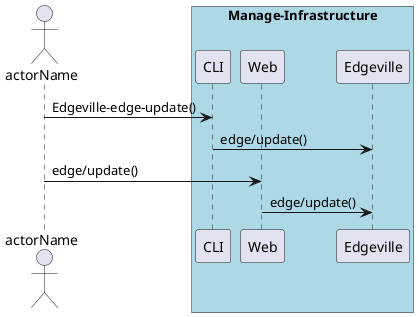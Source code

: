 @startuml
Actor "actorName" as A

box "Manage-Infrastructure" #lightblue
participant CLI as CLI
participant Web as Web
participant "Edgeville" as S
A -> CLI : Edgeville-edge-update()
CLI -> S : edge/update()
A -> Web : edge/update()
Web -> S : edge/update()
end box

@enduml
